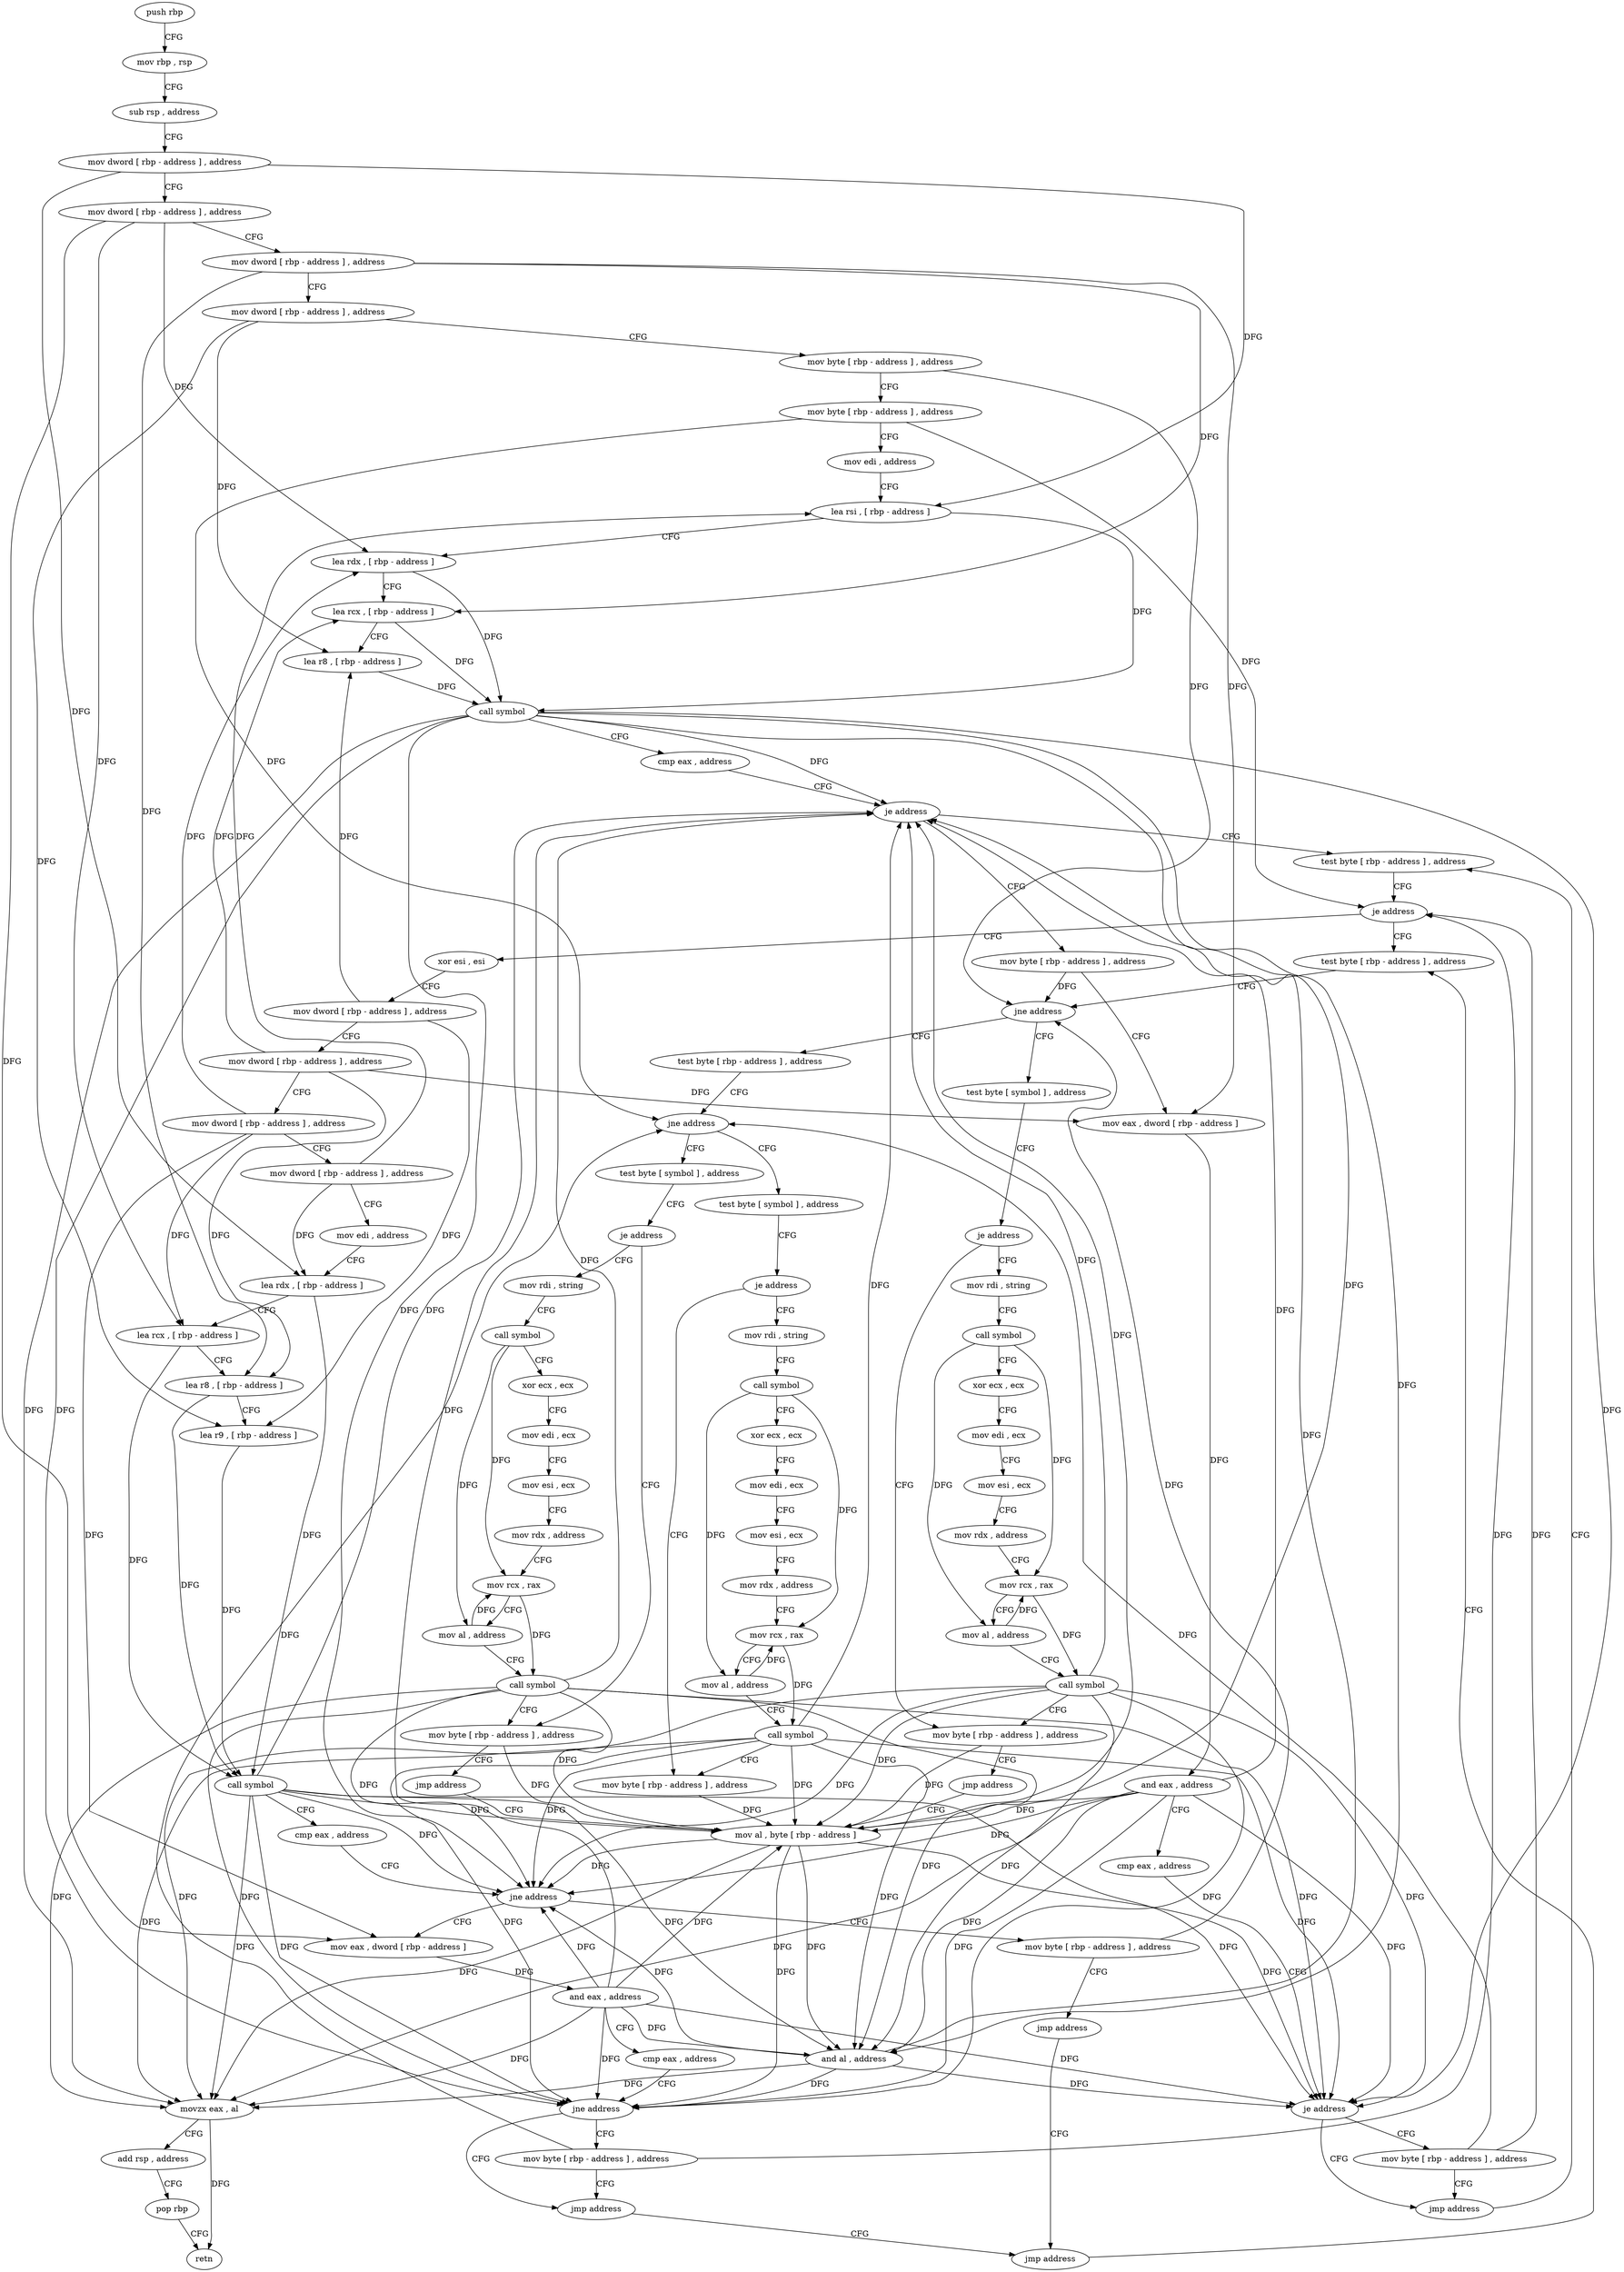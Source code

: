 digraph "func" {
"4210752" [label = "push rbp" ]
"4210753" [label = "mov rbp , rsp" ]
"4210756" [label = "sub rsp , address" ]
"4210760" [label = "mov dword [ rbp - address ] , address" ]
"4210767" [label = "mov dword [ rbp - address ] , address" ]
"4210774" [label = "mov dword [ rbp - address ] , address" ]
"4210781" [label = "mov dword [ rbp - address ] , address" ]
"4210788" [label = "mov byte [ rbp - address ] , address" ]
"4210792" [label = "mov byte [ rbp - address ] , address" ]
"4210796" [label = "mov edi , address" ]
"4210801" [label = "lea rsi , [ rbp - address ]" ]
"4210805" [label = "lea rdx , [ rbp - address ]" ]
"4210809" [label = "lea rcx , [ rbp - address ]" ]
"4210813" [label = "lea r8 , [ rbp - address ]" ]
"4210817" [label = "call symbol" ]
"4210822" [label = "cmp eax , address" ]
"4210825" [label = "je address" ]
"4210861" [label = "test byte [ rbp - address ] , address" ]
"4210831" [label = "mov byte [ rbp - address ] , address" ]
"4210865" [label = "je address" ]
"4210974" [label = "test byte [ rbp - address ] , address" ]
"4210871" [label = "xor esi , esi" ]
"4210835" [label = "mov eax , dword [ rbp - address ]" ]
"4210838" [label = "and eax , address" ]
"4210843" [label = "cmp eax , address" ]
"4210846" [label = "je address" ]
"4210856" [label = "jmp address" ]
"4210852" [label = "mov byte [ rbp - address ] , address" ]
"4210978" [label = "jne address" ]
"4211048" [label = "test byte [ rbp - address ] , address" ]
"4210984" [label = "test byte [ symbol ] , address" ]
"4210873" [label = "mov dword [ rbp - address ] , address" ]
"4210880" [label = "mov dword [ rbp - address ] , address" ]
"4210887" [label = "mov dword [ rbp - address ] , address" ]
"4210894" [label = "mov dword [ rbp - address ] , address" ]
"4210901" [label = "mov edi , address" ]
"4210906" [label = "lea rdx , [ rbp - address ]" ]
"4210910" [label = "lea rcx , [ rbp - address ]" ]
"4210914" [label = "lea r8 , [ rbp - address ]" ]
"4210918" [label = "lea r9 , [ rbp - address ]" ]
"4210922" [label = "call symbol" ]
"4210927" [label = "cmp eax , address" ]
"4210930" [label = "jne address" ]
"4210945" [label = "mov eax , dword [ rbp - address ]" ]
"4210936" [label = "mov byte [ rbp - address ] , address" ]
"4211052" [label = "jne address" ]
"4211122" [label = "test byte [ symbol ] , address" ]
"4211058" [label = "test byte [ symbol ] , address" ]
"4210992" [label = "je address" ]
"4211039" [label = "mov byte [ rbp - address ] , address" ]
"4210998" [label = "mov rdi , string" ]
"4210948" [label = "and eax , address" ]
"4210951" [label = "cmp eax , address" ]
"4210954" [label = "jne address" ]
"4210964" [label = "jmp address" ]
"4210960" [label = "mov byte [ rbp - address ] , address" ]
"4210940" [label = "jmp address" ]
"4210969" [label = "jmp address" ]
"4211130" [label = "je address" ]
"4211177" [label = "mov byte [ rbp - address ] , address" ]
"4211136" [label = "mov rdi , string" ]
"4211066" [label = "je address" ]
"4211113" [label = "mov byte [ rbp - address ] , address" ]
"4211072" [label = "mov rdi , string" ]
"4211043" [label = "jmp address" ]
"4211181" [label = "mov al , byte [ rbp - address ]" ]
"4211008" [label = "call symbol" ]
"4211013" [label = "xor ecx , ecx" ]
"4211015" [label = "mov edi , ecx" ]
"4211017" [label = "mov esi , ecx" ]
"4211019" [label = "mov rdx , address" ]
"4211029" [label = "mov rcx , rax" ]
"4211032" [label = "mov al , address" ]
"4211034" [label = "call symbol" ]
"4211146" [label = "call symbol" ]
"4211151" [label = "xor ecx , ecx" ]
"4211153" [label = "mov edi , ecx" ]
"4211155" [label = "mov esi , ecx" ]
"4211157" [label = "mov rdx , address" ]
"4211167" [label = "mov rcx , rax" ]
"4211170" [label = "mov al , address" ]
"4211172" [label = "call symbol" ]
"4211117" [label = "jmp address" ]
"4211082" [label = "call symbol" ]
"4211087" [label = "xor ecx , ecx" ]
"4211089" [label = "mov edi , ecx" ]
"4211091" [label = "mov esi , ecx" ]
"4211093" [label = "mov rdx , address" ]
"4211103" [label = "mov rcx , rax" ]
"4211106" [label = "mov al , address" ]
"4211108" [label = "call symbol" ]
"4211184" [label = "and al , address" ]
"4211186" [label = "movzx eax , al" ]
"4211189" [label = "add rsp , address" ]
"4211193" [label = "pop rbp" ]
"4211194" [label = "retn" ]
"4210752" -> "4210753" [ label = "CFG" ]
"4210753" -> "4210756" [ label = "CFG" ]
"4210756" -> "4210760" [ label = "CFG" ]
"4210760" -> "4210767" [ label = "CFG" ]
"4210760" -> "4210801" [ label = "DFG" ]
"4210760" -> "4210906" [ label = "DFG" ]
"4210767" -> "4210774" [ label = "CFG" ]
"4210767" -> "4210945" [ label = "DFG" ]
"4210767" -> "4210805" [ label = "DFG" ]
"4210767" -> "4210910" [ label = "DFG" ]
"4210774" -> "4210781" [ label = "CFG" ]
"4210774" -> "4210835" [ label = "DFG" ]
"4210774" -> "4210809" [ label = "DFG" ]
"4210774" -> "4210914" [ label = "DFG" ]
"4210781" -> "4210788" [ label = "CFG" ]
"4210781" -> "4210813" [ label = "DFG" ]
"4210781" -> "4210918" [ label = "DFG" ]
"4210788" -> "4210792" [ label = "CFG" ]
"4210788" -> "4210978" [ label = "DFG" ]
"4210792" -> "4210796" [ label = "CFG" ]
"4210792" -> "4210865" [ label = "DFG" ]
"4210792" -> "4211052" [ label = "DFG" ]
"4210796" -> "4210801" [ label = "CFG" ]
"4210801" -> "4210805" [ label = "CFG" ]
"4210801" -> "4210817" [ label = "DFG" ]
"4210805" -> "4210809" [ label = "CFG" ]
"4210805" -> "4210817" [ label = "DFG" ]
"4210809" -> "4210813" [ label = "CFG" ]
"4210809" -> "4210817" [ label = "DFG" ]
"4210813" -> "4210817" [ label = "DFG" ]
"4210817" -> "4210822" [ label = "CFG" ]
"4210817" -> "4210825" [ label = "DFG" ]
"4210817" -> "4210846" [ label = "DFG" ]
"4210817" -> "4210930" [ label = "DFG" ]
"4210817" -> "4210954" [ label = "DFG" ]
"4210817" -> "4211181" [ label = "DFG" ]
"4210817" -> "4211184" [ label = "DFG" ]
"4210817" -> "4211186" [ label = "DFG" ]
"4210822" -> "4210825" [ label = "CFG" ]
"4210825" -> "4210861" [ label = "CFG" ]
"4210825" -> "4210831" [ label = "CFG" ]
"4210861" -> "4210865" [ label = "CFG" ]
"4210831" -> "4210835" [ label = "CFG" ]
"4210831" -> "4210978" [ label = "DFG" ]
"4210865" -> "4210974" [ label = "CFG" ]
"4210865" -> "4210871" [ label = "CFG" ]
"4210974" -> "4210978" [ label = "CFG" ]
"4210871" -> "4210873" [ label = "CFG" ]
"4210835" -> "4210838" [ label = "DFG" ]
"4210838" -> "4210843" [ label = "CFG" ]
"4210838" -> "4210825" [ label = "DFG" ]
"4210838" -> "4210846" [ label = "DFG" ]
"4210838" -> "4210930" [ label = "DFG" ]
"4210838" -> "4210954" [ label = "DFG" ]
"4210838" -> "4211181" [ label = "DFG" ]
"4210838" -> "4211184" [ label = "DFG" ]
"4210838" -> "4211186" [ label = "DFG" ]
"4210843" -> "4210846" [ label = "CFG" ]
"4210846" -> "4210856" [ label = "CFG" ]
"4210846" -> "4210852" [ label = "CFG" ]
"4210856" -> "4210861" [ label = "CFG" ]
"4210852" -> "4210856" [ label = "CFG" ]
"4210852" -> "4210865" [ label = "DFG" ]
"4210852" -> "4211052" [ label = "DFG" ]
"4210978" -> "4211048" [ label = "CFG" ]
"4210978" -> "4210984" [ label = "CFG" ]
"4211048" -> "4211052" [ label = "CFG" ]
"4210984" -> "4210992" [ label = "CFG" ]
"4210873" -> "4210880" [ label = "CFG" ]
"4210873" -> "4210813" [ label = "DFG" ]
"4210873" -> "4210918" [ label = "DFG" ]
"4210880" -> "4210887" [ label = "CFG" ]
"4210880" -> "4210809" [ label = "DFG" ]
"4210880" -> "4210835" [ label = "DFG" ]
"4210880" -> "4210914" [ label = "DFG" ]
"4210887" -> "4210894" [ label = "CFG" ]
"4210887" -> "4210805" [ label = "DFG" ]
"4210887" -> "4210945" [ label = "DFG" ]
"4210887" -> "4210910" [ label = "DFG" ]
"4210894" -> "4210901" [ label = "CFG" ]
"4210894" -> "4210801" [ label = "DFG" ]
"4210894" -> "4210906" [ label = "DFG" ]
"4210901" -> "4210906" [ label = "CFG" ]
"4210906" -> "4210910" [ label = "CFG" ]
"4210906" -> "4210922" [ label = "DFG" ]
"4210910" -> "4210914" [ label = "CFG" ]
"4210910" -> "4210922" [ label = "DFG" ]
"4210914" -> "4210918" [ label = "CFG" ]
"4210914" -> "4210922" [ label = "DFG" ]
"4210918" -> "4210922" [ label = "DFG" ]
"4210922" -> "4210927" [ label = "CFG" ]
"4210922" -> "4210825" [ label = "DFG" ]
"4210922" -> "4210846" [ label = "DFG" ]
"4210922" -> "4210930" [ label = "DFG" ]
"4210922" -> "4210954" [ label = "DFG" ]
"4210922" -> "4211181" [ label = "DFG" ]
"4210922" -> "4211184" [ label = "DFG" ]
"4210922" -> "4211186" [ label = "DFG" ]
"4210927" -> "4210930" [ label = "CFG" ]
"4210930" -> "4210945" [ label = "CFG" ]
"4210930" -> "4210936" [ label = "CFG" ]
"4210945" -> "4210948" [ label = "DFG" ]
"4210936" -> "4210940" [ label = "CFG" ]
"4210936" -> "4210978" [ label = "DFG" ]
"4211052" -> "4211122" [ label = "CFG" ]
"4211052" -> "4211058" [ label = "CFG" ]
"4211122" -> "4211130" [ label = "CFG" ]
"4211058" -> "4211066" [ label = "CFG" ]
"4210992" -> "4211039" [ label = "CFG" ]
"4210992" -> "4210998" [ label = "CFG" ]
"4211039" -> "4211043" [ label = "CFG" ]
"4211039" -> "4211181" [ label = "DFG" ]
"4210998" -> "4211008" [ label = "CFG" ]
"4210948" -> "4210951" [ label = "CFG" ]
"4210948" -> "4210825" [ label = "DFG" ]
"4210948" -> "4210846" [ label = "DFG" ]
"4210948" -> "4210930" [ label = "DFG" ]
"4210948" -> "4210954" [ label = "DFG" ]
"4210948" -> "4211181" [ label = "DFG" ]
"4210948" -> "4211184" [ label = "DFG" ]
"4210948" -> "4211186" [ label = "DFG" ]
"4210951" -> "4210954" [ label = "CFG" ]
"4210954" -> "4210964" [ label = "CFG" ]
"4210954" -> "4210960" [ label = "CFG" ]
"4210964" -> "4210969" [ label = "CFG" ]
"4210960" -> "4210964" [ label = "CFG" ]
"4210960" -> "4210865" [ label = "DFG" ]
"4210960" -> "4211052" [ label = "DFG" ]
"4210940" -> "4210969" [ label = "CFG" ]
"4210969" -> "4210974" [ label = "CFG" ]
"4211130" -> "4211177" [ label = "CFG" ]
"4211130" -> "4211136" [ label = "CFG" ]
"4211177" -> "4211181" [ label = "DFG" ]
"4211136" -> "4211146" [ label = "CFG" ]
"4211066" -> "4211113" [ label = "CFG" ]
"4211066" -> "4211072" [ label = "CFG" ]
"4211113" -> "4211117" [ label = "CFG" ]
"4211113" -> "4211181" [ label = "DFG" ]
"4211072" -> "4211082" [ label = "CFG" ]
"4211043" -> "4211181" [ label = "CFG" ]
"4211181" -> "4211184" [ label = "DFG" ]
"4211181" -> "4210825" [ label = "DFG" ]
"4211181" -> "4210846" [ label = "DFG" ]
"4211181" -> "4210930" [ label = "DFG" ]
"4211181" -> "4210954" [ label = "DFG" ]
"4211181" -> "4211186" [ label = "DFG" ]
"4211008" -> "4211013" [ label = "CFG" ]
"4211008" -> "4211029" [ label = "DFG" ]
"4211008" -> "4211032" [ label = "DFG" ]
"4211013" -> "4211015" [ label = "CFG" ]
"4211015" -> "4211017" [ label = "CFG" ]
"4211017" -> "4211019" [ label = "CFG" ]
"4211019" -> "4211029" [ label = "CFG" ]
"4211029" -> "4211032" [ label = "CFG" ]
"4211029" -> "4211034" [ label = "DFG" ]
"4211032" -> "4211034" [ label = "CFG" ]
"4211032" -> "4211029" [ label = "DFG" ]
"4211034" -> "4211039" [ label = "CFG" ]
"4211034" -> "4210825" [ label = "DFG" ]
"4211034" -> "4210846" [ label = "DFG" ]
"4211034" -> "4210930" [ label = "DFG" ]
"4211034" -> "4210954" [ label = "DFG" ]
"4211034" -> "4211181" [ label = "DFG" ]
"4211034" -> "4211184" [ label = "DFG" ]
"4211034" -> "4211186" [ label = "DFG" ]
"4211146" -> "4211151" [ label = "CFG" ]
"4211146" -> "4211167" [ label = "DFG" ]
"4211146" -> "4211170" [ label = "DFG" ]
"4211151" -> "4211153" [ label = "CFG" ]
"4211153" -> "4211155" [ label = "CFG" ]
"4211155" -> "4211157" [ label = "CFG" ]
"4211157" -> "4211167" [ label = "CFG" ]
"4211167" -> "4211170" [ label = "CFG" ]
"4211167" -> "4211172" [ label = "DFG" ]
"4211170" -> "4211172" [ label = "CFG" ]
"4211170" -> "4211167" [ label = "DFG" ]
"4211172" -> "4211177" [ label = "CFG" ]
"4211172" -> "4210825" [ label = "DFG" ]
"4211172" -> "4210846" [ label = "DFG" ]
"4211172" -> "4210930" [ label = "DFG" ]
"4211172" -> "4210954" [ label = "DFG" ]
"4211172" -> "4211181" [ label = "DFG" ]
"4211172" -> "4211184" [ label = "DFG" ]
"4211172" -> "4211186" [ label = "DFG" ]
"4211117" -> "4211181" [ label = "CFG" ]
"4211082" -> "4211087" [ label = "CFG" ]
"4211082" -> "4211103" [ label = "DFG" ]
"4211082" -> "4211106" [ label = "DFG" ]
"4211087" -> "4211089" [ label = "CFG" ]
"4211089" -> "4211091" [ label = "CFG" ]
"4211091" -> "4211093" [ label = "CFG" ]
"4211093" -> "4211103" [ label = "CFG" ]
"4211103" -> "4211106" [ label = "CFG" ]
"4211103" -> "4211108" [ label = "DFG" ]
"4211106" -> "4211108" [ label = "CFG" ]
"4211106" -> "4211103" [ label = "DFG" ]
"4211108" -> "4211113" [ label = "CFG" ]
"4211108" -> "4210825" [ label = "DFG" ]
"4211108" -> "4210846" [ label = "DFG" ]
"4211108" -> "4210930" [ label = "DFG" ]
"4211108" -> "4210954" [ label = "DFG" ]
"4211108" -> "4211181" [ label = "DFG" ]
"4211108" -> "4211184" [ label = "DFG" ]
"4211108" -> "4211186" [ label = "DFG" ]
"4211184" -> "4211186" [ label = "DFG" ]
"4211184" -> "4210825" [ label = "DFG" ]
"4211184" -> "4210846" [ label = "DFG" ]
"4211184" -> "4210930" [ label = "DFG" ]
"4211184" -> "4210954" [ label = "DFG" ]
"4211186" -> "4211189" [ label = "CFG" ]
"4211186" -> "4211194" [ label = "DFG" ]
"4211189" -> "4211193" [ label = "CFG" ]
"4211193" -> "4211194" [ label = "CFG" ]
}
